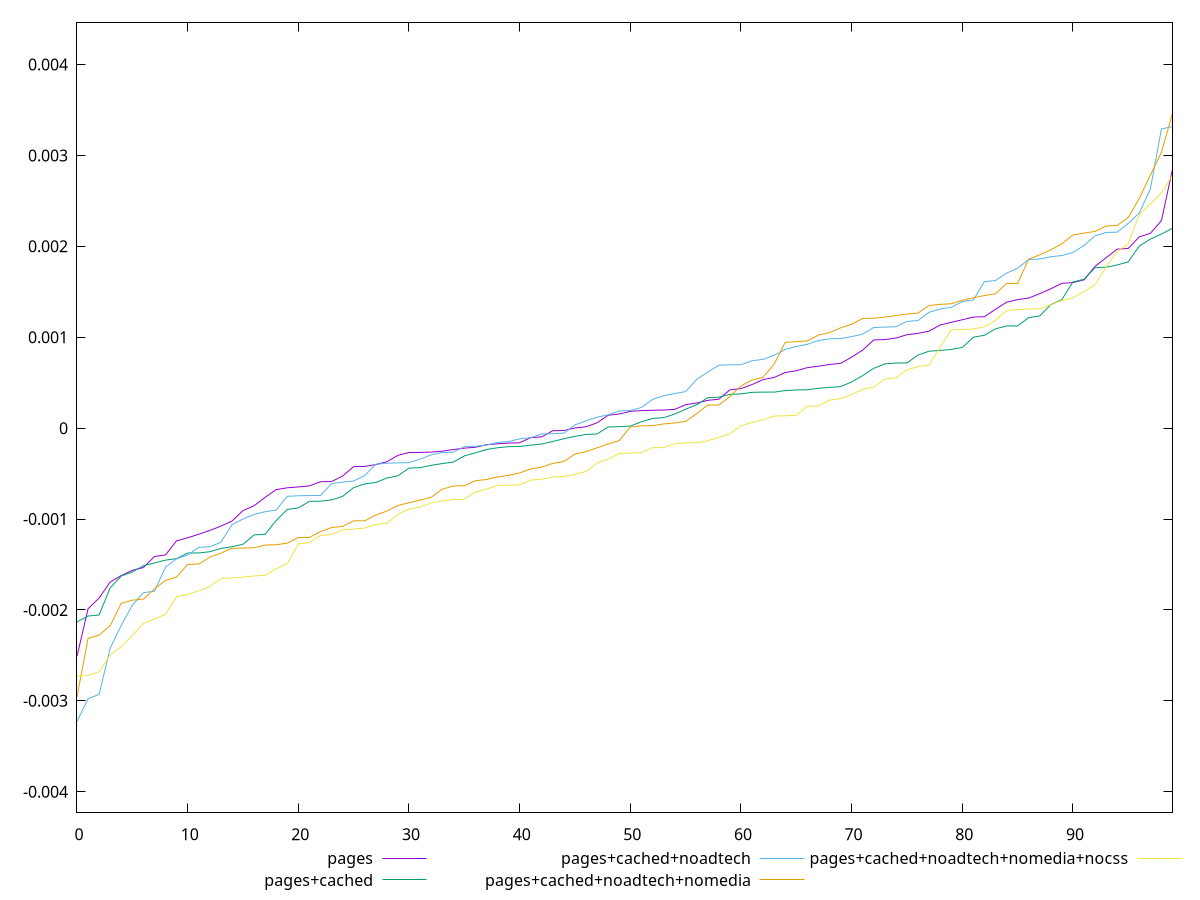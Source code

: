 reset

$pages <<EOF
0 -0.002509781009874806
1 -0.001987508946813376
2 -0.00186878047984061
3 -0.0016922831711761396
4 -0.0016225008770011581
5 -0.0015647277073401011
6 -0.0015340276584270398
7 -0.0014125644963253938
8 -0.0013946897224246105
9 -0.0012395853405929077
10 -0.0012070230073170103
11 -0.0011669734211421636
12 -0.001125897543989731
13 -0.0010780716496459166
14 -0.0010233606263891496
15 -0.0009073171603831657
16 -0.00085408222684331
17 -0.000761235547297614
18 -0.0006764482593257057
19 -0.0006565945141794787
20 -0.00064705342976238
21 -0.0006352784960299888
22 -0.000589629290003045
23 -0.0005879771561330568
24 -0.0005269438964502452
25 -0.00042394702939271595
26 -0.0004216979452888677
27 -0.0004011313993655206
28 -0.0003698209779297022
29 -0.0002998471018112318
30 -0.00026738915583543433
31 -0.000267188435521302
32 -0.00026376898873437795
33 -0.0002537599683864103
34 -0.00023560870078891136
35 -0.0002205509548108317
36 -0.00021051415936719357
37 -0.00018235395158935848
38 -0.00017272579511952473
39 -0.00016439118356188537
40 -0.00016086332067381126
41 -0.00010463329552628572
42 -0.00009587204947632751
43 -0.000028545436014671374
44 -0.000026092971884655176
45 0.0000015238437639265856
46 0.000015219356245341557
47 0.00005871960559050912
48 0.0001416021975377741
49 0.00015501230569475738
50 0.00018473902465232316
51 0.00019252488695987758
52 0.0001967258834711662
53 0.00019883375750178595
54 0.00020611301216551405
55 0.0002575440955867642
56 0.00027635957002548753
57 0.00030575702151352
58 0.0003178892525281671
59 0.00042125494884804015
60 0.0004346064838608363
61 0.0004797053219057361
62 0.0005341031765562754
63 0.0005576815902716656
64 0.0006116532419060758
65 0.0006312810782376603
66 0.0006655476705978987
67 0.0006813764036247581
68 0.0007003521375085358
69 0.0007124389578844239
70 0.0007809331511867136
71 0.0008584288445805466
72 0.0009699943627596006
73 0.0009746633083201701
74 0.0009907353686860105
75 0.0010283259397757109
76 0.0010425749118133092
77 0.0010674727970928467
78 0.0011345871809705379
79 0.0011642501822006547
80 0.001192534254860364
81 0.0012223135055552886
82 0.0012261046444177284
83 0.0013079055227327666
84 0.0013850403186483388
85 0.001414091527730176
86 0.0014318149395548597
87 0.0014798922425289013
88 0.0015328979566365235
89 0.0015936561901786614
90 0.0016013461729140345
91 0.0016312125484792821
92 0.001779908313191172
93 0.0018751930967614374
94 0.0019691142413591147
95 0.0019777132581842638
96 0.0021049348795512263
97 0.0021437422431908244
98 0.0022837458477567717
99 0.0028479029780120457
EOF

$pagesCached <<EOF
0 -0.0021318674907981664
1 -0.002067398303728232
2 -0.002055781664133333
3 -0.00175615018012887
4 -0.0016280443402480642
5 -0.001582419095938468
6 -0.0015136214230528778
7 -0.001483470537871614
8 -0.0014526616520405184
9 -0.0014361716053177642
10 -0.00137421202483094
11 -0.0013730293102082846
12 -0.0013602067519692725
13 -0.001324022018581585
14 -0.0013048968345120368
15 -0.0012779836458345338
16 -0.0011751727865387715
17 -0.0011676115331785244
18 -0.0010163723431129519
19 -0.0008950765669847112
20 -0.0008776032661029559
21 -0.0008053516530285065
22 -0.0008039683968763872
23 -0.000790332393940092
24 -0.0007512639077288426
25 -0.0006543479799974438
26 -0.0006136517221582958
27 -0.0005981720357539289
28 -0.0005488848649000898
29 -0.0005246084614268118
30 -0.00044032963030539066
31 -0.00043479732856839813
32 -0.00040914840404016663
33 -0.00039007922944302707
34 -0.00037389680401961556
35 -0.0003057363770345854
36 -0.0002715547422368671
37 -0.0002350383300049846
38 -0.0002160576184465827
39 -0.0002037447968990273
40 -0.0002015907920954253
41 -0.00018740074392866718
42 -0.00017441767146015463
43 -0.0001465540011768766
44 -0.00011697864019881761
45 -0.00009014249639531704
46 -0.00006931738924533578
47 -0.00006441557077107213
48 0.000012588755787829985
49 0.000016057203808435456
50 0.000022477471101362868
51 0.00007053624091741834
52 0.00010606746976359385
53 0.00011537351218591134
54 0.00015414076303562358
55 0.00020838247327743825
56 0.0002579485782926544
57 0.00033469468320507527
58 0.0003401965782576506
59 0.00037199443452389734
60 0.0003765725946550781
61 0.00039396390180399476
62 0.00039632286259744606
63 0.00039637754737579465
64 0.0004130928843104713
65 0.0004200961167021937
66 0.00042189566652208355
67 0.0004382152145739422
68 0.0004491214920537742
69 0.00045629310236490695
70 0.0005084216855147165
71 0.000577785785482013
72 0.000657549015692037
73 0.0007074299556029881
74 0.000716110915384357
75 0.0007171608128266485
76 0.0008037359527748667
77 0.0008467840432521621
78 0.0008545796028215276
79 0.0008661143888636072
80 0.0008871488049765009
81 0.0010001347506273588
82 0.001021672527634298
83 0.0010927816426125501
84 0.0011236982051365727
85 0.0011248877257736484
86 0.0012158453931778413
87 0.0012340655070477984
88 0.0013582227254608026
89 0.0014141632051581036
90 0.001608146852962736
91 0.0016381950015502808
92 0.001765528268528962
93 0.0017712549292715665
94 0.0017956185728656162
95 0.001829951304661138
96 0.002003649809955832
97 0.002080219908921192
98 0.002135723521222652
99 0.00219991416214869
EOF

$pagesCachedNoadtech <<EOF
0 -0.00322768740515231
1 -0.0029774657199373804
2 -0.002929263286162486
3 -0.0024219413506415296
4 -0.0021703683573325765
5 -0.0019484086984015467
6 -0.0018105604061843283
7 -0.0017939866588757183
8 -0.0015296485119108197
9 -0.0014381348031144553
10 -0.0013958689873636943
11 -0.0013114071081665982
12 -0.0013056372458779334
13 -0.0012556787626712867
14 -0.001063968005684113
15 -0.0009999851191864035
16 -0.0009491853914908212
17 -0.0009201081928235006
18 -0.0009009719999085854
19 -0.0007500804648712306
20 -0.000744207238582934
21 -0.0007421561925870151
22 -0.0007403874241871164
23 -0.0006106050876336892
24 -0.000594426540347815
25 -0.0005813165334058482
26 -0.0005219608027635045
27 -0.0003973579231836144
28 -0.000386184007722756
29 -0.0003818241648356123
30 -0.000380195408770683
31 -0.000341177827259001
32 -0.0002947915251520444
33 -0.0002680914003958928
34 -0.00026492521297108754
35 -0.00020424557636441033
36 -0.0001995814073569944
37 -0.00018700142104831392
38 -0.0001570886638943508
39 -0.00014744398179429043
40 -0.00011744563003818234
41 -0.00010535923431390925
42 -0.00006356491205897926
43 -0.00006120104198047743
44 -0.00005487162563185859
45 0.00003523173128352989
46 0.0000804306229937209
47 0.00012083974132860466
48 0.00014656591858729667
49 0.000189374598750019
50 0.00019361237544488348
51 0.0002272606664137868
52 0.0003154536610813548
53 0.00035665711305506246
54 0.0003805005686301198
55 0.0004017943783029923
56 0.0005357525256136796
57 0.0006177769370360478
58 0.0006925629194897234
59 0.0006964847338445047
60 0.0006969008812200475
61 0.0007412675333385017
62 0.0007572182353581643
63 0.0008008792263142164
64 0.0008665979566054077
65 0.000898038387840751
66 0.0009224352662352722
67 0.0009644555764918729
68 0.0009827902421558254
69 0.0009858646310141497
70 0.0010068708895716839
71 0.001034694131280866
72 0.001107087254117708
73 0.001111526978001489
74 0.0011156799772731793
75 0.001173646542630349
76 0.0011839852903685162
77 0.0012747055416706867
78 0.0013104349107452315
79 0.001329476800211265
80 0.0013927172884196312
81 0.0014107348971644112
82 0.0016113795006159506
83 0.001623777734532591
84 0.0017048934656373402
85 0.0017592341909603057
86 0.0018547702781482867
87 0.001861229066920114
88 0.0018859439729479394
89 0.001898922257247445
90 0.0019335294206356123
91 0.0020093065047050553
92 0.0021167758926737956
93 0.0021532578906728853
94 0.002156360366902957
95 0.0022524076842266568
96 0.002367688238436205
97 0.0026302842344320286
98 0.0032919435096237103
99 0.003318380308963828
EOF

$pagesCachedNoadtechNomedia <<EOF
0 -0.0029585035027518062
1 -0.0023131478978686733
2 -0.0022770604740191326
3 -0.002173286379412742
4 -0.001926903732858795
5 -0.001893248033155744
6 -0.0018813424975391323
7 -0.0017678762957533795
8 -0.0016749421979892823
9 -0.0016384074599484699
10 -0.0014994020521029248
11 -0.001495229606074364
12 -0.0014197291382220402
13 -0.001375156084495881
14 -0.0013225367563934865
15 -0.0013202473873074685
16 -0.0013160448329829976
17 -0.001286568679784052
18 -0.0012826595322842766
19 -0.0012658133407408509
20 -0.0012037681275306436
21 -0.0012028692914958677
22 -0.0011384808255735296
23 -0.0010938129265277196
24 -0.001080984592657987
25 -0.0010201423277865686
26 -0.0010198552473987346
27 -0.0009572645743277573
28 -0.0009119750206106908
29 -0.0008510522666531404
30 -0.0008208541930196293
31 -0.0007927346743794499
32 -0.0007618600546666027
33 -0.0006724226453018737
34 -0.0006367135348412606
35 -0.0006348399093720234
36 -0.0005789645825730387
37 -0.0005653771033732175
38 -0.0005374167872956348
39 -0.0005195732132780881
40 -0.0004926286503375002
41 -0.0004490865823125888
42 -0.0004288115465863911
43 -0.00038755427535469176
44 -0.0003673689899896884
45 -0.00028560457675323004
46 -0.0002577162678952697
47 -0.00021647721758989128
48 -0.0001740903397389279
49 -0.00013700843612274693
50 0.000012074304745857308
51 0.00002396296720720923
52 0.000027197337086711826
53 0.00004579172870129395
54 0.000056697736988259546
55 0.00007356953244695947
56 0.00016107733019953395
57 0.00025390568586658284
58 0.00025414059413929064
59 0.0003464896690679381
60 0.00046499953679948985
61 0.0005285409183774926
62 0.0005599110625641273
63 0.0007037130726119531
64 0.0009439332764838654
65 0.0009510140741943779
66 0.0009595837733455788
67 0.0010238136569883827
68 0.0010519076388031618
69 0.0011027014356557233
70 0.0011445070659706898
71 0.001206532338038597
72 0.0012101267251682366
73 0.0012215969058325833
74 0.0012386614152745477
75 0.0012551550493218899
76 0.0012656500542599378
77 0.0013485957463005103
78 0.0013626699417493887
79 0.001367789178284062
80 0.001407306022427027
81 0.0014346373853519364
82 0.001458957422565879
83 0.0014785296105175145
84 0.0015913197135186826
85 0.0015925667506052508
86 0.0018590834320912995
87 0.001906797281358165
88 0.001961850711512047
89 0.0020289565647390044
90 0.0021259432462781246
91 0.002145370420433637
92 0.00216481146542387
93 0.0022236851182761224
94 0.002230362582061476
95 0.002317888430070217
96 0.0025289159992659843
97 0.002784586728088601
98 0.0030353566834943778
99 0.0034656110941730374
EOF

$pagesCachedNoadtechNomediaNocss <<EOF
0 -0.0027300742903510027
1 -0.002720149404395728
2 -0.0026815762251557883
3 -0.002495173123216365
4 -0.0024040545936420046
5 -0.002279633872888045
6 -0.002149962732355495
7 -0.0020995797549633317
8 -0.0020484473537824006
9 -0.0018555421517021365
10 -0.0018286382390042982
11 -0.0017908668456550613
12 -0.0017428374644083567
13 -0.0016555906633062079
14 -0.0016492708605532224
15 -0.0016394125050965486
16 -0.0016266997807784017
17 -0.0016188842411260528
18 -0.0015475156742698704
19 -0.001491953022702599
20 -0.0012744813121351917
21 -0.0012589808397526652
22 -0.0011812621796866395
23 -0.0011698497021128567
24 -0.001117188782195897
25 -0.0011111349871652152
26 -0.0010988435055268371
27 -0.001059455219685671
28 -0.0010461052355208605
29 -0.0009500369035592614
30 -0.0008891518217561255
31 -0.0008700416042689806
32 -0.0008213953709435666
33 -0.000800087207696664
34 -0.0007866133698226634
35 -0.000781950794738303
36 -0.0007032611385489517
37 -0.0006718707972253595
38 -0.0006293481666267552
39 -0.0006293169344500866
40 -0.0006236979697026711
41 -0.0005718563630479713
42 -0.0005622472136825755
43 -0.0005381630667989655
44 -0.0005319979591126616
45 -0.0005098952833213037
46 -0.00047633289362932136
47 -0.0003835267993158663
48 -0.0003428614551403912
49 -0.00027999360022170836
50 -0.0002738633526817684
51 -0.00026884118797629796
52 -0.00021519802056737744
53 -0.00021452770620520242
54 -0.00017209915513408323
55 -0.00016280775806785038
56 -0.0001610789861367
57 -0.00013864267123086458
58 -0.0001015997372664161
59 -0.000060736279581712764
60 0.00002546087650448156
61 0.00006239238044373555
62 0.00009126435285927159
63 0.00013316563090569404
64 0.00013564229442224532
65 0.00014109871859035742
66 0.00024139332144209672
67 0.0002430599906576382
68 0.0003074300638893059
69 0.00032439257975919525
70 0.00037014771409549436
71 0.00042746076141737046
72 0.00045097766908376786
73 0.0005400006022239564
74 0.0005535282389390863
75 0.0006415318427541401
76 0.0006778145773598595
77 0.0006907133026243121
78 0.0008902480230368583
79 0.0010821343093030435
80 0.00108481244181396
81 0.0010914952005037918
82 0.001115131957450117
83 0.0011846291829216988
84 0.0012914819908794195
85 0.001305599688751164
86 0.00131006355213362
87 0.0013133700795048364
88 0.0013567986936630421
89 0.0014046353175832143
90 0.00143283291333885
91 0.0015031389917407885
92 0.001577314791802486
93 0.0017726342909329318
94 0.0019432785177264317
95 0.002026448347060713
96 0.0023500869686723914
97 0.0024659822708094836
98 0.0025874070739237594
99 0.0027839595775809418
EOF

set key outside below
set xrange [0:99]
set yrange [-0.00422768740515231:0.004465611094173037]
set trange [-0.00422768740515231:0.004465611094173037]
set terminal svg size 640, 580 enhanced background rgb 'white'
set output "report_00015_2021-02-09T16-11-33.973Z/meta/pScore-difference/comparison/sorted/all_raw.svg"

plot $pages title "pages" with line, \
     $pagesCached title "pages+cached" with line, \
     $pagesCachedNoadtech title "pages+cached+noadtech" with line, \
     $pagesCachedNoadtechNomedia title "pages+cached+noadtech+nomedia" with line, \
     $pagesCachedNoadtechNomediaNocss title "pages+cached+noadtech+nomedia+nocss" with line

reset
